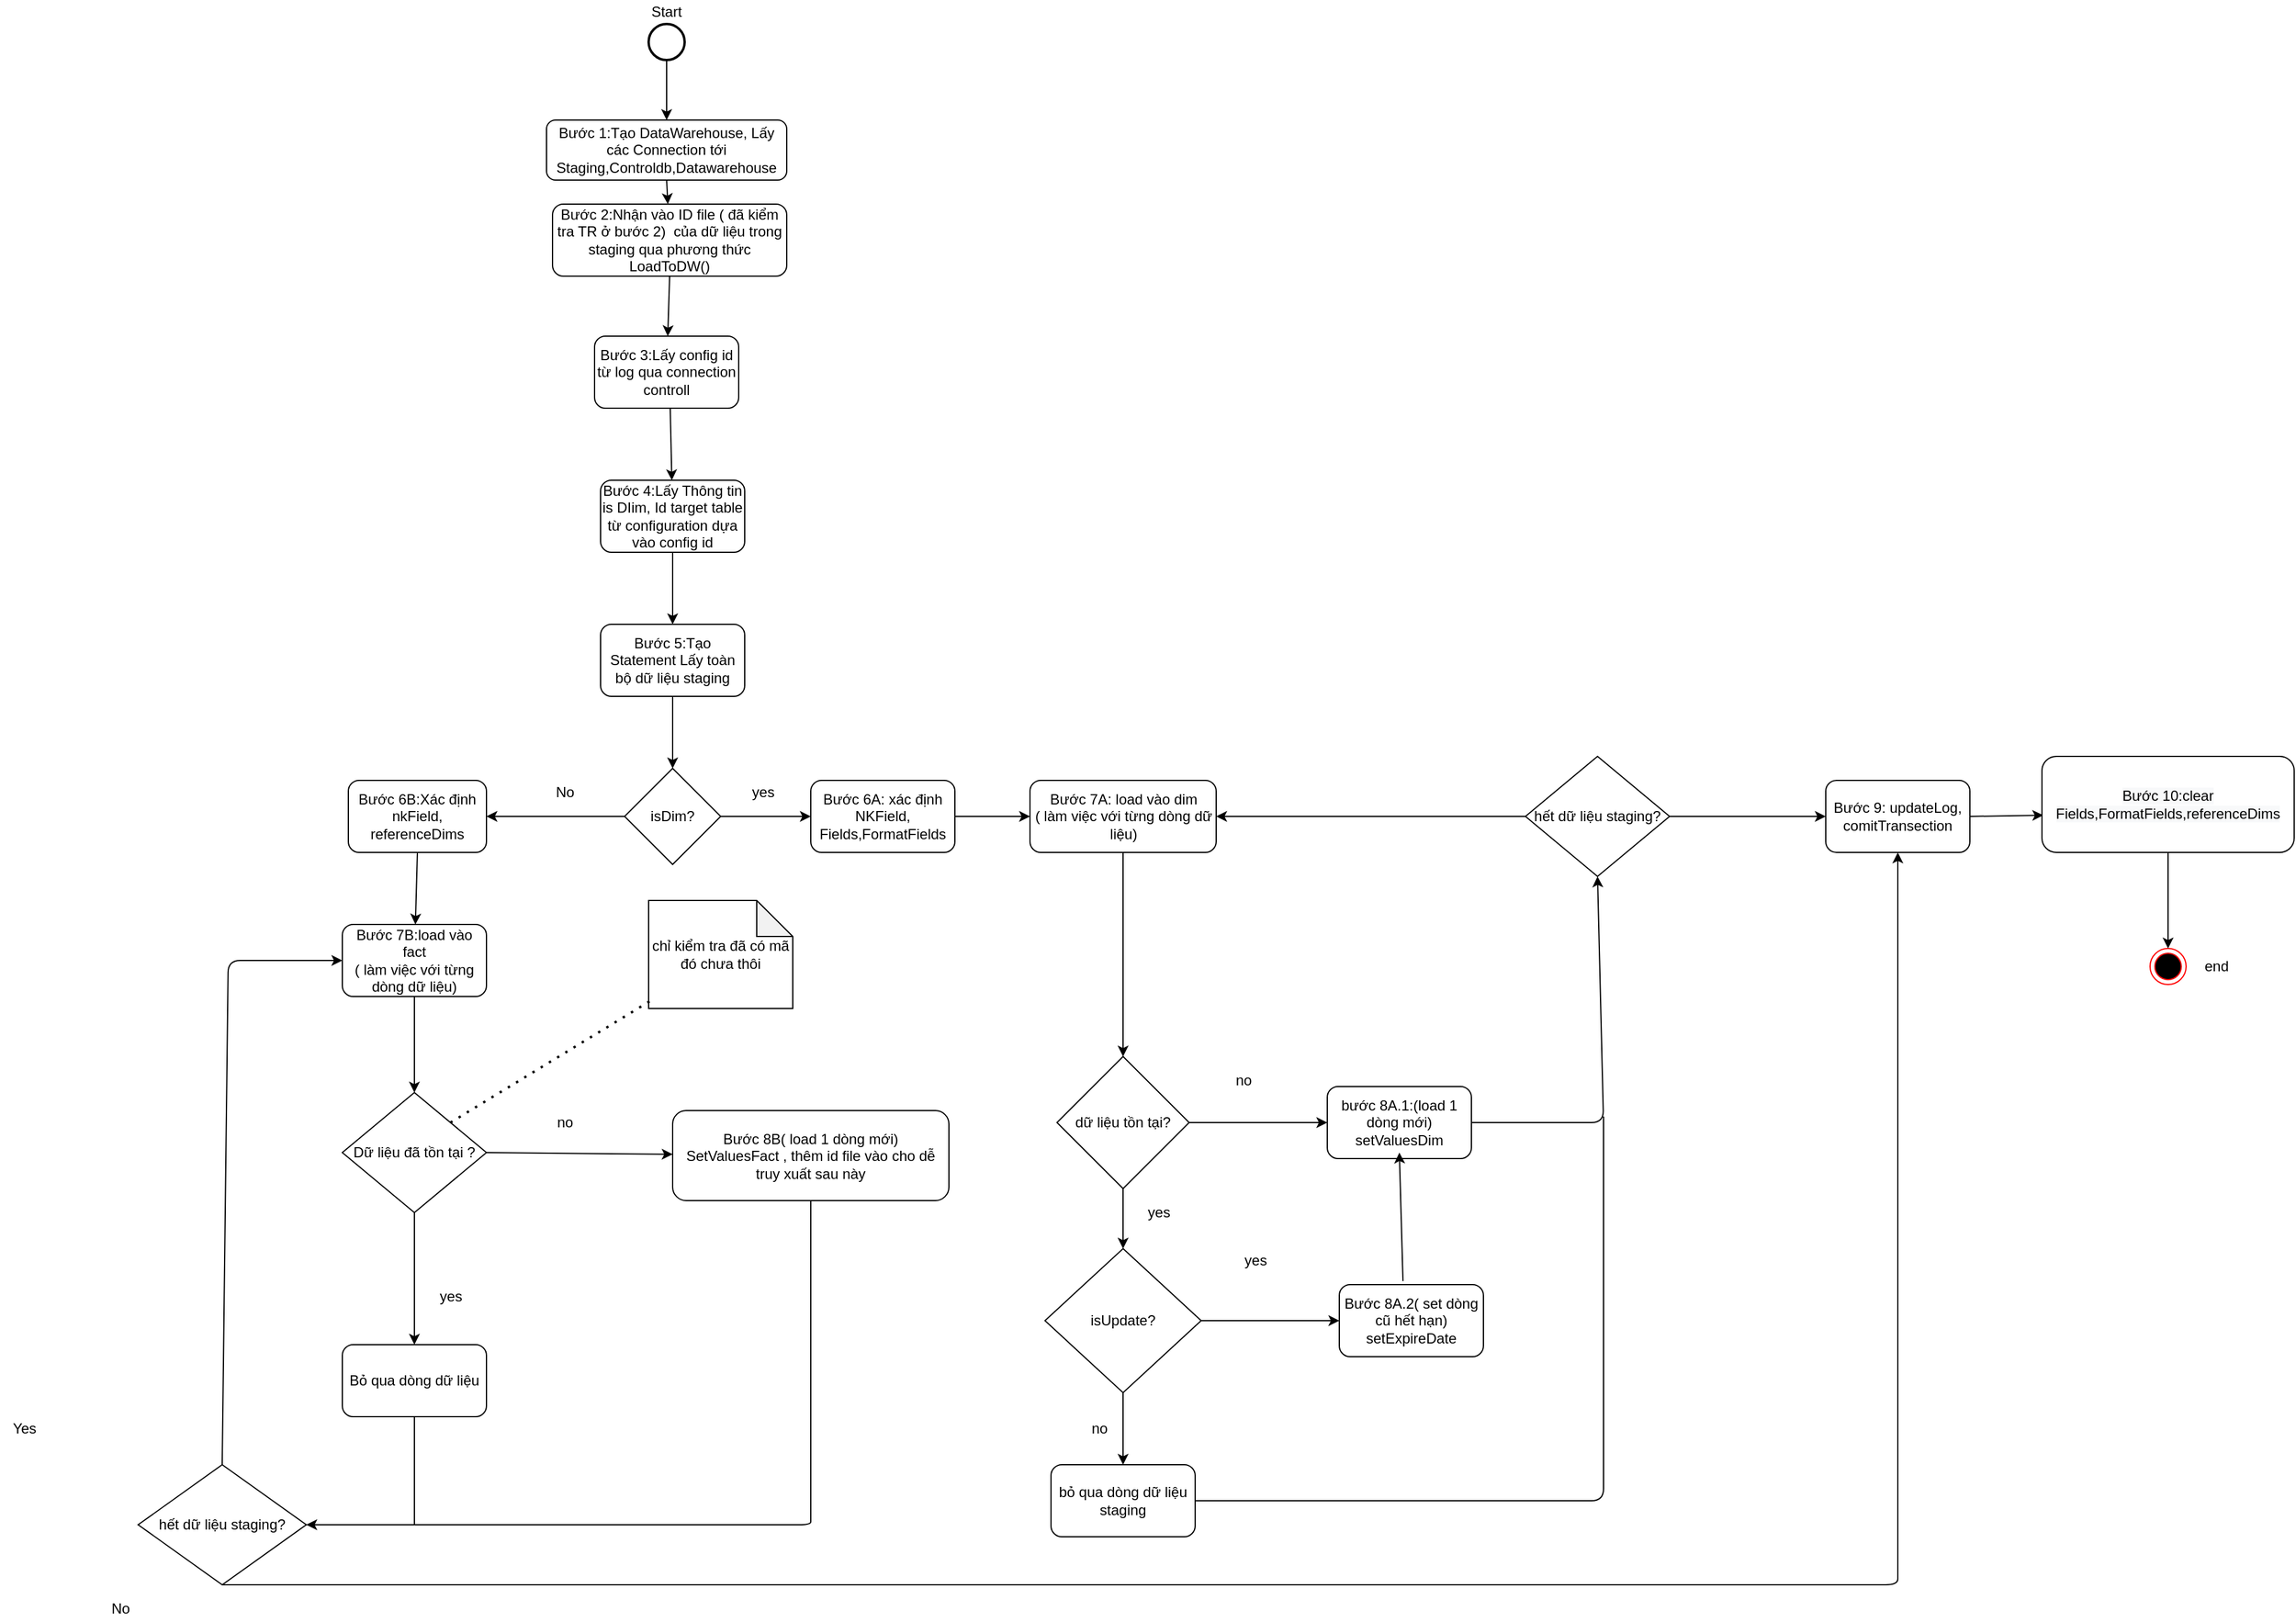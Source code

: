 <mxfile version="13.4.5" type="device"><diagram id="MyDUa81m1EF4NyNTRp4f" name="Page-1"><mxGraphModel dx="3235" dy="1275" grid="1" gridSize="10" guides="1" tooltips="1" connect="1" arrows="1" fold="1" page="1" pageScale="1" pageWidth="850" pageHeight="1100" math="0" shadow="0"><root><mxCell id="0"/><mxCell id="1" parent="0"/><mxCell id="ymcb4npVWL1Dxx0H1inW-1" value="" style="strokeWidth=2;html=1;shape=mxgraph.flowchart.start_2;whiteSpace=wrap;" vertex="1" parent="1"><mxGeometry x="20" y="30" width="30" height="30" as="geometry"/></mxCell><mxCell id="ymcb4npVWL1Dxx0H1inW-2" value="Start" style="text;html=1;strokeColor=none;fillColor=none;align=center;verticalAlign=middle;whiteSpace=wrap;rounded=0;" vertex="1" parent="1"><mxGeometry x="15" y="10" width="40" height="20" as="geometry"/></mxCell><mxCell id="ymcb4npVWL1Dxx0H1inW-3" value="Bước 1:Tạo DataWarehouse, Lấy các Connection tới Staging,Controldb,Datawarehouse" style="rounded=1;whiteSpace=wrap;html=1;" vertex="1" parent="1"><mxGeometry x="-65" y="110" width="200" height="50" as="geometry"/></mxCell><mxCell id="ymcb4npVWL1Dxx0H1inW-4" value="Bước 2:Nhận vào ID file ( đã kiểm tra TR ở bước 2)&amp;nbsp; của dữ liệu trong staging qua phương thức LoadToDW()" style="rounded=1;whiteSpace=wrap;html=1;" vertex="1" parent="1"><mxGeometry x="-60" y="180" width="195" height="60" as="geometry"/></mxCell><mxCell id="ymcb4npVWL1Dxx0H1inW-5" value="" style="endArrow=classic;html=1;exitX=0.5;exitY=1;exitDx=0;exitDy=0;exitPerimeter=0;entryX=0.5;entryY=0;entryDx=0;entryDy=0;" edge="1" parent="1" source="ymcb4npVWL1Dxx0H1inW-1" target="ymcb4npVWL1Dxx0H1inW-3"><mxGeometry width="50" height="50" relative="1" as="geometry"><mxPoint x="270" y="280" as="sourcePoint"/><mxPoint x="320" y="230" as="targetPoint"/></mxGeometry></mxCell><mxCell id="ymcb4npVWL1Dxx0H1inW-6" value="" style="endArrow=classic;html=1;exitX=0.5;exitY=1;exitDx=0;exitDy=0;" edge="1" parent="1" source="ymcb4npVWL1Dxx0H1inW-3" target="ymcb4npVWL1Dxx0H1inW-4"><mxGeometry width="50" height="50" relative="1" as="geometry"><mxPoint x="270" y="280" as="sourcePoint"/><mxPoint x="320" y="230" as="targetPoint"/></mxGeometry></mxCell><mxCell id="ymcb4npVWL1Dxx0H1inW-8" value="Bước 3:Lấy config id từ log qua connection controll" style="rounded=1;whiteSpace=wrap;html=1;" vertex="1" parent="1"><mxGeometry x="-25" y="290" width="120" height="60" as="geometry"/></mxCell><mxCell id="ymcb4npVWL1Dxx0H1inW-9" value="Bước 4:Lấy Thông tin is DIim, Id target table từ configuration dựa vào config id" style="rounded=1;whiteSpace=wrap;html=1;" vertex="1" parent="1"><mxGeometry x="-20" y="410" width="120" height="60" as="geometry"/></mxCell><mxCell id="ymcb4npVWL1Dxx0H1inW-10" value="Bước 5:Tạo Statement Lấy toàn bộ dữ liệu staging" style="rounded=1;whiteSpace=wrap;html=1;" vertex="1" parent="1"><mxGeometry x="-20" y="530" width="120" height="60" as="geometry"/></mxCell><mxCell id="ymcb4npVWL1Dxx0H1inW-11" value="isDim?" style="rhombus;whiteSpace=wrap;html=1;" vertex="1" parent="1"><mxGeometry y="650" width="80" height="80" as="geometry"/></mxCell><mxCell id="ymcb4npVWL1Dxx0H1inW-12" value="Bước 6A: xác định NKField, Fields,FormatFields" style="rounded=1;whiteSpace=wrap;html=1;" vertex="1" parent="1"><mxGeometry x="155" y="660" width="120" height="60" as="geometry"/></mxCell><mxCell id="ymcb4npVWL1Dxx0H1inW-13" value="" style="endArrow=classic;html=1;entryX=0;entryY=0.5;entryDx=0;entryDy=0;" edge="1" parent="1" source="ymcb4npVWL1Dxx0H1inW-11" target="ymcb4npVWL1Dxx0H1inW-12"><mxGeometry width="50" height="50" relative="1" as="geometry"><mxPoint x="295" y="690" as="sourcePoint"/><mxPoint x="345" y="640" as="targetPoint"/></mxGeometry></mxCell><mxCell id="ymcb4npVWL1Dxx0H1inW-14" value="yes" style="text;html=1;align=center;verticalAlign=middle;resizable=0;points=[];autosize=1;" vertex="1" parent="1"><mxGeometry x="100" y="660" width="30" height="20" as="geometry"/></mxCell><mxCell id="ymcb4npVWL1Dxx0H1inW-15" value="Bước 7A: load vào dim&lt;br&gt;( làm việc với từng dòng dữ liệu)" style="rounded=1;whiteSpace=wrap;html=1;" vertex="1" parent="1"><mxGeometry x="337.5" y="660" width="155" height="60" as="geometry"/></mxCell><mxCell id="ymcb4npVWL1Dxx0H1inW-16" value="" style="endArrow=classic;html=1;exitX=1;exitY=0.5;exitDx=0;exitDy=0;entryX=0;entryY=0.5;entryDx=0;entryDy=0;" edge="1" parent="1" source="ymcb4npVWL1Dxx0H1inW-12" target="ymcb4npVWL1Dxx0H1inW-15"><mxGeometry width="50" height="50" relative="1" as="geometry"><mxPoint x="455" y="890" as="sourcePoint"/><mxPoint x="505" y="840" as="targetPoint"/></mxGeometry></mxCell><mxCell id="ymcb4npVWL1Dxx0H1inW-17" value="" style="endArrow=classic;html=1;" edge="1" parent="1" target="ymcb4npVWL1Dxx0H1inW-9"><mxGeometry width="50" height="50" relative="1" as="geometry"><mxPoint x="38" y="350" as="sourcePoint"/><mxPoint x="110" y="570" as="targetPoint"/></mxGeometry></mxCell><mxCell id="ymcb4npVWL1Dxx0H1inW-18" value="" style="endArrow=classic;html=1;exitX=0.5;exitY=1;exitDx=0;exitDy=0;entryX=0.5;entryY=0;entryDx=0;entryDy=0;" edge="1" parent="1" source="ymcb4npVWL1Dxx0H1inW-9" target="ymcb4npVWL1Dxx0H1inW-10"><mxGeometry width="50" height="50" relative="1" as="geometry"><mxPoint x="60" y="620" as="sourcePoint"/><mxPoint x="110" y="570" as="targetPoint"/></mxGeometry></mxCell><mxCell id="ymcb4npVWL1Dxx0H1inW-19" value="" style="endArrow=classic;html=1;exitX=0.5;exitY=1;exitDx=0;exitDy=0;" edge="1" parent="1" source="ymcb4npVWL1Dxx0H1inW-4" target="ymcb4npVWL1Dxx0H1inW-8"><mxGeometry width="50" height="50" relative="1" as="geometry"><mxPoint x="60" y="320" as="sourcePoint"/><mxPoint x="110" y="270" as="targetPoint"/></mxGeometry></mxCell><mxCell id="ymcb4npVWL1Dxx0H1inW-20" value="" style="endArrow=classic;html=1;exitX=0.5;exitY=1;exitDx=0;exitDy=0;" edge="1" parent="1" source="ymcb4npVWL1Dxx0H1inW-10" target="ymcb4npVWL1Dxx0H1inW-11"><mxGeometry width="50" height="50" relative="1" as="geometry"><mxPoint x="60" y="620" as="sourcePoint"/><mxPoint x="110" y="570" as="targetPoint"/></mxGeometry></mxCell><mxCell id="ymcb4npVWL1Dxx0H1inW-23" value="dữ liệu tồn tại?" style="rhombus;whiteSpace=wrap;html=1;" vertex="1" parent="1"><mxGeometry x="360" y="890" width="110" height="110" as="geometry"/></mxCell><mxCell id="ymcb4npVWL1Dxx0H1inW-24" value="bước 8A.1:(load 1 dòng mới) setValuesDim" style="rounded=1;whiteSpace=wrap;html=1;" vertex="1" parent="1"><mxGeometry x="585" y="915" width="120" height="60" as="geometry"/></mxCell><mxCell id="ymcb4npVWL1Dxx0H1inW-25" value="" style="endArrow=classic;html=1;exitX=1;exitY=0.5;exitDx=0;exitDy=0;entryX=0;entryY=0.5;entryDx=0;entryDy=0;" edge="1" parent="1" source="ymcb4npVWL1Dxx0H1inW-23" target="ymcb4npVWL1Dxx0H1inW-24"><mxGeometry width="50" height="50" relative="1" as="geometry"><mxPoint x="485" y="1000" as="sourcePoint"/><mxPoint x="535" y="950" as="targetPoint"/></mxGeometry></mxCell><mxCell id="ymcb4npVWL1Dxx0H1inW-26" value="no" style="text;html=1;align=center;verticalAlign=middle;resizable=0;points=[];autosize=1;" vertex="1" parent="1"><mxGeometry x="500" y="900" width="30" height="20" as="geometry"/></mxCell><mxCell id="ymcb4npVWL1Dxx0H1inW-27" value="isUpdate?" style="rhombus;whiteSpace=wrap;html=1;" vertex="1" parent="1"><mxGeometry x="350" y="1050" width="130" height="120" as="geometry"/></mxCell><mxCell id="ymcb4npVWL1Dxx0H1inW-28" value="Bước 8A.2( set dòng cũ hết hạn)&lt;br&gt;setExpireDate" style="rounded=1;whiteSpace=wrap;html=1;" vertex="1" parent="1"><mxGeometry x="595" y="1080" width="120" height="60" as="geometry"/></mxCell><mxCell id="ymcb4npVWL1Dxx0H1inW-29" value="" style="endArrow=classic;html=1;exitX=1;exitY=0.5;exitDx=0;exitDy=0;" edge="1" parent="1" source="ymcb4npVWL1Dxx0H1inW-27" target="ymcb4npVWL1Dxx0H1inW-28"><mxGeometry width="50" height="50" relative="1" as="geometry"><mxPoint x="485" y="1000" as="sourcePoint"/><mxPoint x="535" y="950" as="targetPoint"/></mxGeometry></mxCell><mxCell id="ymcb4npVWL1Dxx0H1inW-30" value="" style="endArrow=classic;html=1;exitX=0.5;exitY=1;exitDx=0;exitDy=0;" edge="1" parent="1" source="ymcb4npVWL1Dxx0H1inW-23" target="ymcb4npVWL1Dxx0H1inW-27"><mxGeometry width="50" height="50" relative="1" as="geometry"><mxPoint x="485" y="1000" as="sourcePoint"/><mxPoint x="535" y="950" as="targetPoint"/></mxGeometry></mxCell><mxCell id="ymcb4npVWL1Dxx0H1inW-31" value="yes" style="text;html=1;strokeColor=none;fillColor=none;align=center;verticalAlign=middle;whiteSpace=wrap;rounded=0;" vertex="1" parent="1"><mxGeometry x="425" y="1010" width="40" height="20" as="geometry"/></mxCell><mxCell id="ymcb4npVWL1Dxx0H1inW-32" value="yes" style="text;html=1;align=center;verticalAlign=middle;resizable=0;points=[];autosize=1;" vertex="1" parent="1"><mxGeometry x="510" y="1050" width="30" height="20" as="geometry"/></mxCell><mxCell id="ymcb4npVWL1Dxx0H1inW-33" value="" style="endArrow=classic;html=1;exitX=0.442;exitY=-0.05;exitDx=0;exitDy=0;exitPerimeter=0;" edge="1" parent="1" source="ymcb4npVWL1Dxx0H1inW-28"><mxGeometry width="50" height="50" relative="1" as="geometry"><mxPoint x="485" y="1000" as="sourcePoint"/><mxPoint x="645" y="970" as="targetPoint"/></mxGeometry></mxCell><mxCell id="ymcb4npVWL1Dxx0H1inW-34" value="" style="endArrow=classic;html=1;exitX=1;exitY=0.5;exitDx=0;exitDy=0;entryX=0.5;entryY=1;entryDx=0;entryDy=0;" edge="1" parent="1" source="ymcb4npVWL1Dxx0H1inW-24" target="ymcb4npVWL1Dxx0H1inW-40"><mxGeometry width="50" height="50" relative="1" as="geometry"><mxPoint x="485" y="1000" as="sourcePoint"/><mxPoint x="815" y="860" as="targetPoint"/><Array as="points"><mxPoint x="815" y="945"/></Array></mxGeometry></mxCell><mxCell id="ymcb4npVWL1Dxx0H1inW-35" value="bỏ qua dòng dữ liệu staging" style="rounded=1;whiteSpace=wrap;html=1;" vertex="1" parent="1"><mxGeometry x="355" y="1230" width="120" height="60" as="geometry"/></mxCell><mxCell id="ymcb4npVWL1Dxx0H1inW-36" value="" style="endArrow=classic;html=1;exitX=0.5;exitY=1;exitDx=0;exitDy=0;entryX=0.5;entryY=0;entryDx=0;entryDy=0;" edge="1" parent="1" source="ymcb4npVWL1Dxx0H1inW-27" target="ymcb4npVWL1Dxx0H1inW-35"><mxGeometry width="50" height="50" relative="1" as="geometry"><mxPoint x="645" y="1150" as="sourcePoint"/><mxPoint x="695" y="1100" as="targetPoint"/></mxGeometry></mxCell><mxCell id="ymcb4npVWL1Dxx0H1inW-37" value="" style="endArrow=none;html=1;exitX=1;exitY=0.5;exitDx=0;exitDy=0;" edge="1" parent="1" source="ymcb4npVWL1Dxx0H1inW-35"><mxGeometry width="50" height="50" relative="1" as="geometry"><mxPoint x="645" y="1150" as="sourcePoint"/><mxPoint x="815" y="940" as="targetPoint"/><Array as="points"><mxPoint x="815" y="1260"/></Array></mxGeometry></mxCell><mxCell id="ymcb4npVWL1Dxx0H1inW-39" value="" style="endArrow=classic;html=1;exitX=0.5;exitY=1;exitDx=0;exitDy=0;entryX=0.5;entryY=0;entryDx=0;entryDy=0;" edge="1" parent="1" source="ymcb4npVWL1Dxx0H1inW-15" target="ymcb4npVWL1Dxx0H1inW-23"><mxGeometry width="50" height="50" relative="1" as="geometry"><mxPoint x="480" y="870" as="sourcePoint"/><mxPoint x="530" y="820" as="targetPoint"/></mxGeometry></mxCell><mxCell id="ymcb4npVWL1Dxx0H1inW-40" value="hết dữ liệu staging?" style="rhombus;whiteSpace=wrap;html=1;" vertex="1" parent="1"><mxGeometry x="750" y="640" width="120" height="100" as="geometry"/></mxCell><mxCell id="ymcb4npVWL1Dxx0H1inW-41" value="" style="endArrow=classic;html=1;exitX=0;exitY=0.5;exitDx=0;exitDy=0;" edge="1" parent="1" source="ymcb4npVWL1Dxx0H1inW-40" target="ymcb4npVWL1Dxx0H1inW-15"><mxGeometry width="50" height="50" relative="1" as="geometry"><mxPoint x="600" y="930" as="sourcePoint"/><mxPoint x="650" y="880" as="targetPoint"/></mxGeometry></mxCell><mxCell id="ymcb4npVWL1Dxx0H1inW-42" value="" style="ellipse;html=1;shape=endState;fillColor=#000000;strokeColor=#ff0000;" vertex="1" parent="1"><mxGeometry x="1270" y="800" width="30" height="30" as="geometry"/></mxCell><mxCell id="ymcb4npVWL1Dxx0H1inW-43" value="end" style="text;html=1;align=center;verticalAlign=middle;resizable=0;points=[];autosize=1;" vertex="1" parent="1"><mxGeometry x="1305" y="805" width="40" height="20" as="geometry"/></mxCell><mxCell id="ymcb4npVWL1Dxx0H1inW-44" value="Bước 9: updateLog, comitTransection" style="rounded=1;whiteSpace=wrap;html=1;" vertex="1" parent="1"><mxGeometry x="1000" y="660" width="120" height="60" as="geometry"/></mxCell><mxCell id="ymcb4npVWL1Dxx0H1inW-45" value="" style="endArrow=classic;html=1;entryX=0.005;entryY=0.613;entryDx=0;entryDy=0;exitX=1;exitY=0.5;exitDx=0;exitDy=0;entryPerimeter=0;" edge="1" parent="1" source="ymcb4npVWL1Dxx0H1inW-44" target="ymcb4npVWL1Dxx0H1inW-46"><mxGeometry width="50" height="50" relative="1" as="geometry"><mxPoint x="950" y="840" as="sourcePoint"/><mxPoint x="1000" y="790" as="targetPoint"/></mxGeometry></mxCell><mxCell id="ymcb4npVWL1Dxx0H1inW-46" value="&lt;span style=&quot;color: rgb(0 , 0 , 0) ; font-family: &amp;#34;helvetica&amp;#34; ; font-size: 12px ; font-style: normal ; font-weight: 400 ; letter-spacing: normal ; text-align: center ; text-indent: 0px ; text-transform: none ; word-spacing: 0px ; background-color: rgb(248 , 249 , 250) ; display: inline ; float: none&quot;&gt;Bước 10:clear Fields,FormatFields,referenceDims&lt;/span&gt;" style="rounded=1;whiteSpace=wrap;html=1;" vertex="1" parent="1"><mxGeometry x="1180" y="640" width="210" height="80" as="geometry"/></mxCell><mxCell id="ymcb4npVWL1Dxx0H1inW-47" value="" style="endArrow=classic;html=1;entryX=0.5;entryY=0;entryDx=0;entryDy=0;exitX=0.5;exitY=1;exitDx=0;exitDy=0;" edge="1" parent="1" source="ymcb4npVWL1Dxx0H1inW-46" target="ymcb4npVWL1Dxx0H1inW-42"><mxGeometry width="50" height="50" relative="1" as="geometry"><mxPoint x="1020" y="880" as="sourcePoint"/><mxPoint x="1020" y="960" as="targetPoint"/></mxGeometry></mxCell><mxCell id="ymcb4npVWL1Dxx0H1inW-48" value="" style="endArrow=classic;html=1;exitX=1;exitY=0.5;exitDx=0;exitDy=0;entryX=0;entryY=0.5;entryDx=0;entryDy=0;" edge="1" parent="1" source="ymcb4npVWL1Dxx0H1inW-40" target="ymcb4npVWL1Dxx0H1inW-44"><mxGeometry width="50" height="50" relative="1" as="geometry"><mxPoint x="980" y="780" as="sourcePoint"/><mxPoint x="1030" y="730" as="targetPoint"/></mxGeometry></mxCell><mxCell id="ymcb4npVWL1Dxx0H1inW-49" value="Bước 6B:Xác định nkField, referenceDims" style="rounded=1;whiteSpace=wrap;html=1;" vertex="1" parent="1"><mxGeometry x="-230" y="660" width="115" height="60" as="geometry"/></mxCell><mxCell id="ymcb4npVWL1Dxx0H1inW-50" value="Bước 7B:load vào fact&lt;br&gt;( làm việc với từng dòng dữ liệu)" style="rounded=1;whiteSpace=wrap;html=1;" vertex="1" parent="1"><mxGeometry x="-235" y="780" width="120" height="60" as="geometry"/></mxCell><mxCell id="ymcb4npVWL1Dxx0H1inW-51" value="" style="endArrow=classic;html=1;exitX=0.5;exitY=1;exitDx=0;exitDy=0;" edge="1" parent="1" source="ymcb4npVWL1Dxx0H1inW-49" target="ymcb4npVWL1Dxx0H1inW-50"><mxGeometry width="50" height="50" relative="1" as="geometry"><mxPoint x="10" y="730" as="sourcePoint"/><mxPoint x="60" y="680" as="targetPoint"/></mxGeometry></mxCell><mxCell id="ymcb4npVWL1Dxx0H1inW-53" value="hết dữ liệu staging?" style="rhombus;whiteSpace=wrap;html=1;" vertex="1" parent="1"><mxGeometry x="-405" y="1230" width="140" height="100" as="geometry"/></mxCell><mxCell id="ymcb4npVWL1Dxx0H1inW-54" value="" style="endArrow=classic;html=1;exitX=0.5;exitY=1;exitDx=0;exitDy=0;entryX=0.5;entryY=0;entryDx=0;entryDy=0;" edge="1" parent="1" source="ymcb4npVWL1Dxx0H1inW-50" target="ymcb4npVWL1Dxx0H1inW-61"><mxGeometry width="50" height="50" relative="1" as="geometry"><mxPoint x="-170" y="930" as="sourcePoint"/><mxPoint x="-120" y="880" as="targetPoint"/></mxGeometry></mxCell><mxCell id="ymcb4npVWL1Dxx0H1inW-56" value="" style="endArrow=classic;html=1;exitX=0.5;exitY=0;exitDx=0;exitDy=0;entryX=0;entryY=0.5;entryDx=0;entryDy=0;" edge="1" parent="1" source="ymcb4npVWL1Dxx0H1inW-53" target="ymcb4npVWL1Dxx0H1inW-50"><mxGeometry width="50" height="50" relative="1" as="geometry"><mxPoint x="60" y="930" as="sourcePoint"/><mxPoint x="110" y="880" as="targetPoint"/><Array as="points"><mxPoint x="-330" y="810"/></Array></mxGeometry></mxCell><mxCell id="ymcb4npVWL1Dxx0H1inW-57" value="no" style="text;html=1;align=center;verticalAlign=middle;resizable=0;points=[];autosize=1;" vertex="1" parent="1"><mxGeometry x="-65" y="935" width="30" height="20" as="geometry"/></mxCell><mxCell id="ymcb4npVWL1Dxx0H1inW-58" value="yes" style="text;html=1;align=center;verticalAlign=middle;resizable=0;points=[];autosize=1;" vertex="1" parent="1"><mxGeometry x="-160" y="1080" width="30" height="20" as="geometry"/></mxCell><mxCell id="ymcb4npVWL1Dxx0H1inW-60" value="" style="endArrow=classic;html=1;exitX=0;exitY=0.5;exitDx=0;exitDy=0;entryX=1;entryY=0.5;entryDx=0;entryDy=0;" edge="1" parent="1" source="ymcb4npVWL1Dxx0H1inW-11" target="ymcb4npVWL1Dxx0H1inW-49"><mxGeometry width="50" height="50" relative="1" as="geometry"><mxPoint x="-150" y="760" as="sourcePoint"/><mxPoint x="-100" y="710" as="targetPoint"/></mxGeometry></mxCell><mxCell id="2" value="No" style="text;html=1;align=center;verticalAlign=middle;resizable=0;points=[];autosize=1;" vertex="1" parent="1"><mxGeometry x="-65" y="660" width="30" height="20" as="geometry"/></mxCell><mxCell id="ymcb4npVWL1Dxx0H1inW-61" value="Dữ liệu đã tồn tại ?" style="rhombus;whiteSpace=wrap;html=1;" vertex="1" parent="1"><mxGeometry x="-235" y="920" width="120" height="100" as="geometry"/></mxCell><mxCell id="ymcb4npVWL1Dxx0H1inW-63" value="Bước 8B( load 1 dòng mới)&lt;br&gt;SetValuesFact , thêm id file vào cho dễ truy xuất sau này" style="rounded=1;whiteSpace=wrap;html=1;" vertex="1" parent="1"><mxGeometry x="40" y="935" width="230" height="75" as="geometry"/></mxCell><mxCell id="ymcb4npVWL1Dxx0H1inW-64" value="" style="endArrow=classic;html=1;exitX=1;exitY=0.5;exitDx=0;exitDy=0;" edge="1" parent="1" source="ymcb4npVWL1Dxx0H1inW-61" target="ymcb4npVWL1Dxx0H1inW-63"><mxGeometry width="50" height="50" relative="1" as="geometry"><mxPoint x="-150" y="980" as="sourcePoint"/><mxPoint x="-100" y="930" as="targetPoint"/></mxGeometry></mxCell><mxCell id="ymcb4npVWL1Dxx0H1inW-65" value="no" style="text;html=1;align=center;verticalAlign=middle;resizable=0;points=[];autosize=1;" vertex="1" parent="1"><mxGeometry x="380" y="1190" width="30" height="20" as="geometry"/></mxCell><mxCell id="ymcb4npVWL1Dxx0H1inW-66" value="Bỏ qua dòng dữ liệu" style="rounded=1;whiteSpace=wrap;html=1;" vertex="1" parent="1"><mxGeometry x="-235" y="1130" width="120" height="60" as="geometry"/></mxCell><mxCell id="ymcb4npVWL1Dxx0H1inW-67" value="" style="endArrow=classic;html=1;exitX=0.5;exitY=1;exitDx=0;exitDy=0;" edge="1" parent="1" source="ymcb4npVWL1Dxx0H1inW-61" target="ymcb4npVWL1Dxx0H1inW-66"><mxGeometry width="50" height="50" relative="1" as="geometry"><mxPoint x="-80" y="1080" as="sourcePoint"/><mxPoint x="-30" y="1030" as="targetPoint"/></mxGeometry></mxCell><mxCell id="ymcb4npVWL1Dxx0H1inW-68" value="chỉ kiểm tra đã có mã đó chưa thôi" style="shape=note;whiteSpace=wrap;html=1;backgroundOutline=1;darkOpacity=0.05;" vertex="1" parent="1"><mxGeometry x="20" y="760" width="120" height="90" as="geometry"/></mxCell><mxCell id="ymcb4npVWL1Dxx0H1inW-69" value="" style="endArrow=none;dashed=1;html=1;dashPattern=1 3;strokeWidth=2;exitX=1;exitY=0;exitDx=0;exitDy=0;entryX=0.008;entryY=0.933;entryDx=0;entryDy=0;entryPerimeter=0;" edge="1" parent="1" source="ymcb4npVWL1Dxx0H1inW-61" target="ymcb4npVWL1Dxx0H1inW-68"><mxGeometry width="50" height="50" relative="1" as="geometry"><mxPoint x="-80" y="980" as="sourcePoint"/><mxPoint x="-30" y="930" as="targetPoint"/></mxGeometry></mxCell><mxCell id="ymcb4npVWL1Dxx0H1inW-70" value="" style="endArrow=classic;html=1;exitX=0.5;exitY=1;exitDx=0;exitDy=0;entryX=1;entryY=0.5;entryDx=0;entryDy=0;" edge="1" parent="1" source="ymcb4npVWL1Dxx0H1inW-63" target="ymcb4npVWL1Dxx0H1inW-53"><mxGeometry width="50" height="50" relative="1" as="geometry"><mxPoint x="-160" y="1180" as="sourcePoint"/><mxPoint x="-110" y="1130" as="targetPoint"/><Array as="points"><mxPoint x="155" y="1270"/><mxPoint x="155" y="1280"/></Array></mxGeometry></mxCell><mxCell id="ymcb4npVWL1Dxx0H1inW-72" value="" style="endArrow=none;html=1;entryX=0.5;entryY=1;entryDx=0;entryDy=0;" edge="1" parent="1" target="ymcb4npVWL1Dxx0H1inW-66"><mxGeometry width="50" height="50" relative="1" as="geometry"><mxPoint x="-175" y="1280" as="sourcePoint"/><mxPoint x="-110" y="1130" as="targetPoint"/></mxGeometry></mxCell><mxCell id="ymcb4npVWL1Dxx0H1inW-73" value="Yes" style="text;html=1;align=center;verticalAlign=middle;resizable=0;points=[];autosize=1;" vertex="1" parent="1"><mxGeometry x="-520" y="1190" width="40" height="20" as="geometry"/></mxCell><mxCell id="ymcb4npVWL1Dxx0H1inW-74" value="" style="endArrow=classic;html=1;exitX=0.5;exitY=1;exitDx=0;exitDy=0;entryX=0.5;entryY=1;entryDx=0;entryDy=0;" edge="1" parent="1" source="ymcb4npVWL1Dxx0H1inW-53" target="ymcb4npVWL1Dxx0H1inW-44"><mxGeometry width="50" height="50" relative="1" as="geometry"><mxPoint x="-160" y="1380" as="sourcePoint"/><mxPoint x="1038" y="1340" as="targetPoint"/><Array as="points"><mxPoint x="1060" y="1330"/><mxPoint x="1060" y="1320"/></Array></mxGeometry></mxCell><mxCell id="ymcb4npVWL1Dxx0H1inW-75" value="No" style="text;html=1;align=center;verticalAlign=middle;resizable=0;points=[];autosize=1;" vertex="1" parent="1"><mxGeometry x="-435" y="1340" width="30" height="20" as="geometry"/></mxCell></root></mxGraphModel></diagram></mxfile>